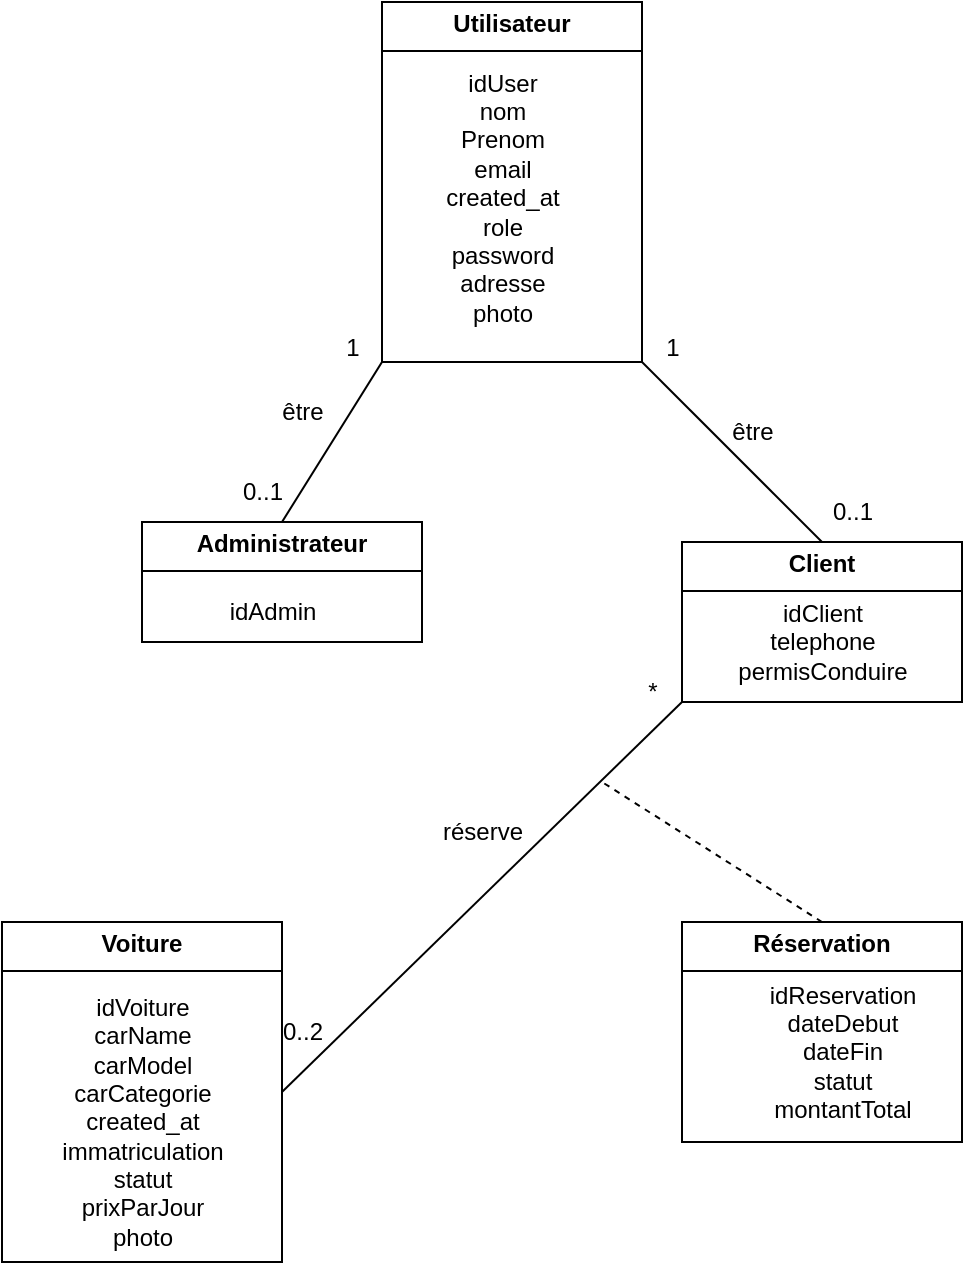 <mxfile>
    <diagram id="MyiZ74a4dO9cyWgxd2km" name="Page-1">
        <mxGraphModel dx="1056" dy="489" grid="1" gridSize="10" guides="1" tooltips="1" connect="1" arrows="1" fold="1" page="1" pageScale="1" pageWidth="1100" pageHeight="850" math="0" shadow="0">
            <root>
                <mxCell id="0"/>
                <mxCell id="1" parent="0"/>
                <mxCell id="2" value="&lt;p style=&quot;margin:0px;margin-top:4px;text-align:center;&quot;&gt;&lt;b&gt;Utilisateur&lt;/b&gt;&lt;/p&gt;&lt;hr size=&quot;1&quot; style=&quot;border-style:solid;&quot;&gt;&lt;div style=&quot;height:2px;&quot;&gt;&lt;br&gt;&lt;/div&gt;" style="verticalAlign=top;align=left;overflow=fill;html=1;whiteSpace=wrap;" parent="1" vertex="1">
                    <mxGeometry x="550" y="60" width="130" height="180" as="geometry"/>
                </mxCell>
                <mxCell id="3" value="&lt;p style=&quot;margin:0px;margin-top:4px;text-align:center;&quot;&gt;&lt;b&gt;Administrateur&lt;/b&gt;&lt;/p&gt;&lt;hr size=&quot;1&quot; style=&quot;border-style:solid;&quot;&gt;&lt;div style=&quot;height:2px;&quot;&gt;&lt;/div&gt;" style="verticalAlign=top;align=left;overflow=fill;html=1;whiteSpace=wrap;" parent="1" vertex="1">
                    <mxGeometry x="430" y="320" width="140" height="60" as="geometry"/>
                </mxCell>
                <mxCell id="4" value="&lt;p style=&quot;margin:0px;margin-top:4px;text-align:center;&quot;&gt;&lt;b&gt;Client&lt;/b&gt;&lt;/p&gt;&lt;hr size=&quot;1&quot; style=&quot;border-style:solid;&quot;&gt;&lt;div style=&quot;height:2px;&quot;&gt;&lt;/div&gt;" style="verticalAlign=top;align=left;overflow=fill;html=1;whiteSpace=wrap;" parent="1" vertex="1">
                    <mxGeometry x="700" y="330" width="140" height="80" as="geometry"/>
                </mxCell>
                <mxCell id="5" value="&lt;p style=&quot;margin:0px;margin-top:4px;text-align:center;&quot;&gt;&lt;b&gt;Voiture&lt;/b&gt;&lt;/p&gt;&lt;hr size=&quot;1&quot; style=&quot;border-style:solid;&quot;&gt;&lt;div style=&quot;height:2px;&quot;&gt;&lt;/div&gt;" style="verticalAlign=top;align=left;overflow=fill;html=1;whiteSpace=wrap;" parent="1" vertex="1">
                    <mxGeometry x="360" y="520" width="140" height="170" as="geometry"/>
                </mxCell>
                <mxCell id="6" value="&lt;p style=&quot;margin:0px;margin-top:4px;text-align:center;&quot;&gt;&lt;b&gt;Réservation&lt;/b&gt;&lt;/p&gt;&lt;hr size=&quot;1&quot; style=&quot;border-style:solid;&quot;&gt;&lt;div style=&quot;height:2px;&quot;&gt;&lt;/div&gt;" style="verticalAlign=top;align=left;overflow=fill;html=1;whiteSpace=wrap;" parent="1" vertex="1">
                    <mxGeometry x="700" y="520" width="140" height="110" as="geometry"/>
                </mxCell>
                <mxCell id="9" value="idUser&lt;div&gt;nom&lt;/div&gt;&lt;div&gt;Prenom&lt;/div&gt;&lt;div&gt;email&lt;/div&gt;&lt;div&gt;created_at&lt;/div&gt;&lt;div&gt;role&lt;/div&gt;&lt;div&gt;password&lt;/div&gt;&lt;div&gt;adresse&lt;/div&gt;&lt;div&gt;photo&lt;/div&gt;&lt;div&gt;&lt;br&gt;&lt;/div&gt;" style="text;html=1;align=center;verticalAlign=middle;resizable=0;points=[];autosize=1;strokeColor=none;fillColor=none;" parent="1" vertex="1">
                    <mxGeometry x="570" y="85" width="80" height="160" as="geometry"/>
                </mxCell>
                <mxCell id="10" value="&lt;div&gt;idVoiture&lt;/div&gt;carName&lt;div&gt;carModel&lt;/div&gt;&lt;div&gt;carCategorie&lt;/div&gt;&lt;div&gt;created_at&lt;/div&gt;&lt;div&gt;immatriculation&lt;/div&gt;&lt;div&gt;statut&lt;/div&gt;&lt;div&gt;prixParJour&lt;/div&gt;&lt;div&gt;photo&lt;/div&gt;" style="text;html=1;align=center;verticalAlign=middle;resizable=0;points=[];autosize=1;strokeColor=none;fillColor=none;" parent="1" vertex="1">
                    <mxGeometry x="380" y="550" width="100" height="140" as="geometry"/>
                </mxCell>
                <mxCell id="11" value="idReservation&lt;div&gt;dateDebut&lt;/div&gt;&lt;div&gt;dateFin&lt;/div&gt;&lt;div&gt;statut&lt;/div&gt;&lt;div&gt;montantTotal&lt;/div&gt;" style="text;html=1;align=center;verticalAlign=middle;resizable=0;points=[];autosize=1;strokeColor=none;fillColor=none;" parent="1" vertex="1">
                    <mxGeometry x="730" y="540" width="100" height="90" as="geometry"/>
                </mxCell>
                <mxCell id="13" value="&lt;div&gt;idClient&lt;/div&gt;telephone&lt;div&gt;permisConduire&lt;/div&gt;" style="text;html=1;align=center;verticalAlign=middle;resizable=0;points=[];autosize=1;strokeColor=none;fillColor=none;" parent="1" vertex="1">
                    <mxGeometry x="715" y="350" width="110" height="60" as="geometry"/>
                </mxCell>
                <mxCell id="14" value="idAdmin" style="text;html=1;align=center;verticalAlign=middle;resizable=0;points=[];autosize=1;strokeColor=none;fillColor=none;" parent="1" vertex="1">
                    <mxGeometry x="460" y="350" width="70" height="30" as="geometry"/>
                </mxCell>
                <mxCell id="15" value="" style="endArrow=none;endFill=0;endSize=12;html=1;entryX=0;entryY=1;entryDx=0;entryDy=0;exitX=0.5;exitY=0;exitDx=0;exitDy=0;" parent="1" source="3" target="2" edge="1">
                    <mxGeometry width="160" relative="1" as="geometry">
                        <mxPoint x="440" y="295" as="sourcePoint"/>
                        <mxPoint x="530" y="220" as="targetPoint"/>
                    </mxGeometry>
                </mxCell>
                <mxCell id="16" value="" style="endArrow=none;endFill=0;endSize=12;html=1;entryX=1;entryY=1;entryDx=0;entryDy=0;exitX=0.5;exitY=0;exitDx=0;exitDy=0;" parent="1" source="4" target="2" edge="1">
                    <mxGeometry width="160" relative="1" as="geometry">
                        <mxPoint x="640" y="350" as="sourcePoint"/>
                        <mxPoint x="730" y="275" as="targetPoint"/>
                    </mxGeometry>
                </mxCell>
                <mxCell id="17" value="" style="endArrow=none;html=1;exitX=0.5;exitY=0;exitDx=0;exitDy=0;dashed=1;" parent="1" source="6" edge="1">
                    <mxGeometry width="50" height="50" relative="1" as="geometry">
                        <mxPoint x="650" y="560" as="sourcePoint"/>
                        <mxPoint x="660" y="450" as="targetPoint"/>
                    </mxGeometry>
                </mxCell>
                <mxCell id="19" value="" style="endArrow=none;html=1;exitX=1;exitY=0.5;exitDx=0;exitDy=0;entryX=0;entryY=1;entryDx=0;entryDy=0;" parent="1" source="5" target="4" edge="1">
                    <mxGeometry width="50" height="50" relative="1" as="geometry">
                        <mxPoint x="602.5" y="620" as="sourcePoint"/>
                        <mxPoint x="657.5" y="510" as="targetPoint"/>
                    </mxGeometry>
                </mxCell>
                <mxCell id="24" value="réserve" style="text;html=1;align=center;verticalAlign=middle;resizable=0;points=[];autosize=1;strokeColor=none;fillColor=none;" parent="1" vertex="1">
                    <mxGeometry x="570" y="460" width="60" height="30" as="geometry"/>
                </mxCell>
                <mxCell id="28" value="*" style="text;html=1;align=center;verticalAlign=middle;resizable=0;points=[];autosize=1;strokeColor=none;fillColor=none;" parent="1" vertex="1">
                    <mxGeometry x="670" y="390" width="30" height="30" as="geometry"/>
                </mxCell>
                <mxCell id="32" value="0..2" style="text;html=1;align=center;verticalAlign=middle;resizable=0;points=[];autosize=1;strokeColor=none;fillColor=none;" parent="1" vertex="1">
                    <mxGeometry x="490" y="560" width="40" height="30" as="geometry"/>
                </mxCell>
                <mxCell id="38" value="1" style="text;html=1;align=center;verticalAlign=middle;resizable=0;points=[];autosize=1;strokeColor=none;fillColor=none;" parent="1" vertex="1">
                    <mxGeometry x="680" y="218" width="30" height="30" as="geometry"/>
                </mxCell>
                <mxCell id="39" value="1" style="text;html=1;align=center;verticalAlign=middle;resizable=0;points=[];autosize=1;strokeColor=none;fillColor=none;" parent="1" vertex="1">
                    <mxGeometry x="520" y="218" width="30" height="30" as="geometry"/>
                </mxCell>
                <mxCell id="40" value="0..1" style="text;html=1;align=center;verticalAlign=middle;resizable=0;points=[];autosize=1;strokeColor=none;fillColor=none;" parent="1" vertex="1">
                    <mxGeometry x="765" y="300" width="40" height="30" as="geometry"/>
                </mxCell>
                <mxCell id="41" value="0..1" style="text;html=1;align=center;verticalAlign=middle;resizable=0;points=[];autosize=1;strokeColor=none;fillColor=none;" parent="1" vertex="1">
                    <mxGeometry x="470" y="290" width="40" height="30" as="geometry"/>
                </mxCell>
                <mxCell id="42" value="être" style="text;html=1;align=center;verticalAlign=middle;resizable=0;points=[];autosize=1;strokeColor=none;fillColor=none;" parent="1" vertex="1">
                    <mxGeometry x="490" y="250" width="40" height="30" as="geometry"/>
                </mxCell>
                <mxCell id="43" value="être" style="text;html=1;align=center;verticalAlign=middle;resizable=0;points=[];autosize=1;strokeColor=none;fillColor=none;" parent="1" vertex="1">
                    <mxGeometry x="715" y="260" width="40" height="30" as="geometry"/>
                </mxCell>
            </root>
        </mxGraphModel>
    </diagram>
</mxfile>